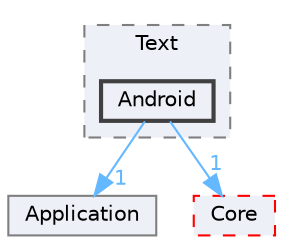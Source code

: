 digraph "Android"
{
 // INTERACTIVE_SVG=YES
 // LATEX_PDF_SIZE
  bgcolor="transparent";
  edge [fontname=Helvetica,fontsize=10,labelfontname=Helvetica,labelfontsize=10];
  node [fontname=Helvetica,fontsize=10,shape=box,height=0.2,width=0.4];
  compound=true
  subgraph clusterdir_9af75d5e925a56391c120cb26b60e348 {
    graph [ bgcolor="#edf0f7", pencolor="grey50", label="Text", fontname=Helvetica,fontsize=10 style="filled,dashed", URL="dir_9af75d5e925a56391c120cb26b60e348.html",tooltip=""]
  dir_65cd73aceb4237c4eb4daa0589158288 [label="Android", fillcolor="#edf0f7", color="grey25", style="filled,bold", URL="dir_65cd73aceb4237c4eb4daa0589158288.html",tooltip=""];
  }
  dir_0c4d1009c699fa6aa489c5b9b3c42ca7 [label="Application", fillcolor="#edf0f7", color="grey50", style="filled", URL="dir_0c4d1009c699fa6aa489c5b9b3c42ca7.html",tooltip=""];
  dir_0e6cddcc9caa1238c7f3774224afaa45 [label="Core", fillcolor="#edf0f7", color="red", style="filled,dashed", URL="dir_0e6cddcc9caa1238c7f3774224afaa45.html",tooltip=""];
  dir_65cd73aceb4237c4eb4daa0589158288->dir_0c4d1009c699fa6aa489c5b9b3c42ca7 [headlabel="1", labeldistance=1.5 headhref="dir_000030_000054.html" href="dir_000030_000054.html" color="steelblue1" fontcolor="steelblue1"];
  dir_65cd73aceb4237c4eb4daa0589158288->dir_0e6cddcc9caa1238c7f3774224afaa45 [headlabel="1", labeldistance=1.5 headhref="dir_000030_000266.html" href="dir_000030_000266.html" color="steelblue1" fontcolor="steelblue1"];
}
